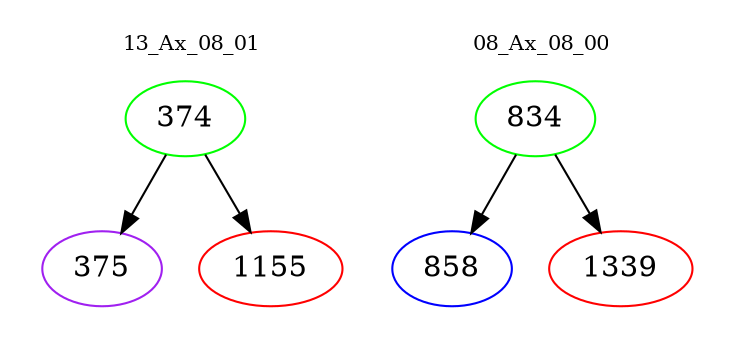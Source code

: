 digraph{
subgraph cluster_0 {
color = white
label = "13_Ax_08_01";
fontsize=10;
T0_374 [label="374", color="green"]
T0_374 -> T0_375 [color="black"]
T0_375 [label="375", color="purple"]
T0_374 -> T0_1155 [color="black"]
T0_1155 [label="1155", color="red"]
}
subgraph cluster_1 {
color = white
label = "08_Ax_08_00";
fontsize=10;
T1_834 [label="834", color="green"]
T1_834 -> T1_858 [color="black"]
T1_858 [label="858", color="blue"]
T1_834 -> T1_1339 [color="black"]
T1_1339 [label="1339", color="red"]
}
}
